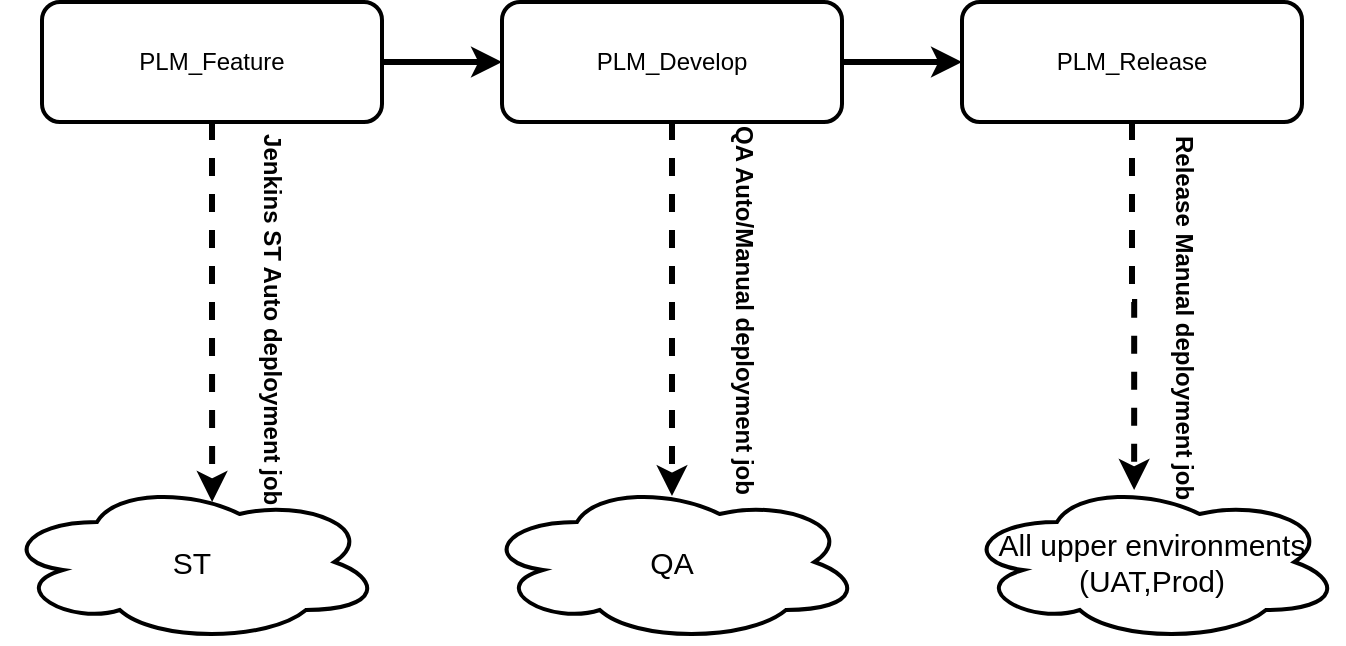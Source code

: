 <mxfile version="12.4.3" type="github" pages="1">
  <diagram id="Dgak_L7jiWaDeRtWxyvD" name="Page-1">
    <mxGraphModel dx="868" dy="450" grid="1" gridSize="10" guides="1" tooltips="1" connect="1" arrows="1" fold="1" page="1" pageScale="1" pageWidth="850" pageHeight="1100" math="0" shadow="0">
      <root>
        <mxCell id="0"/>
        <mxCell id="1" parent="0"/>
        <mxCell id="SUQ-Pz5zYZZ1wazfoTg2-6" value="" style="edgeStyle=orthogonalEdgeStyle;rounded=0;orthogonalLoop=1;jettySize=auto;html=1;strokeWidth=3;" edge="1" parent="1" source="SUQ-Pz5zYZZ1wazfoTg2-1" target="SUQ-Pz5zYZZ1wazfoTg2-3">
          <mxGeometry relative="1" as="geometry"/>
        </mxCell>
        <mxCell id="SUQ-Pz5zYZZ1wazfoTg2-19" style="edgeStyle=orthogonalEdgeStyle;rounded=0;orthogonalLoop=1;jettySize=auto;html=1;entryX=0.553;entryY=0.125;entryDx=0;entryDy=0;entryPerimeter=0;dashed=1;strokeWidth=3;" edge="1" parent="1" source="SUQ-Pz5zYZZ1wazfoTg2-1" target="SUQ-Pz5zYZZ1wazfoTg2-10">
          <mxGeometry relative="1" as="geometry"/>
        </mxCell>
        <mxCell id="SUQ-Pz5zYZZ1wazfoTg2-1" value="PLM_Feature" style="rounded=1;whiteSpace=wrap;html=1;strokeWidth=2;" vertex="1" parent="1">
          <mxGeometry x="90" y="70" width="170" height="60" as="geometry"/>
        </mxCell>
        <mxCell id="SUQ-Pz5zYZZ1wazfoTg2-8" value="" style="edgeStyle=orthogonalEdgeStyle;rounded=0;orthogonalLoop=1;jettySize=auto;html=1;strokeWidth=3;" edge="1" parent="1" source="SUQ-Pz5zYZZ1wazfoTg2-3" target="SUQ-Pz5zYZZ1wazfoTg2-4">
          <mxGeometry relative="1" as="geometry"/>
        </mxCell>
        <mxCell id="SUQ-Pz5zYZZ1wazfoTg2-18" style="edgeStyle=orthogonalEdgeStyle;rounded=0;orthogonalLoop=1;jettySize=auto;html=1;entryX=0.5;entryY=0.088;entryDx=0;entryDy=0;entryPerimeter=0;dashed=1;strokeWidth=3;" edge="1" parent="1" source="SUQ-Pz5zYZZ1wazfoTg2-3" target="SUQ-Pz5zYZZ1wazfoTg2-11">
          <mxGeometry relative="1" as="geometry"/>
        </mxCell>
        <mxCell id="SUQ-Pz5zYZZ1wazfoTg2-3" value="PLM_Develop" style="rounded=1;whiteSpace=wrap;html=1;strokeWidth=2;" vertex="1" parent="1">
          <mxGeometry x="320" y="70" width="170" height="60" as="geometry"/>
        </mxCell>
        <mxCell id="SUQ-Pz5zYZZ1wazfoTg2-23" style="edgeStyle=orthogonalEdgeStyle;rounded=0;orthogonalLoop=1;jettySize=auto;html=1;entryX=0.453;entryY=0.05;entryDx=0;entryDy=0;entryPerimeter=0;dashed=1;strokeWidth=3;" edge="1" parent="1" source="SUQ-Pz5zYZZ1wazfoTg2-4" target="SUQ-Pz5zYZZ1wazfoTg2-12">
          <mxGeometry relative="1" as="geometry"/>
        </mxCell>
        <mxCell id="SUQ-Pz5zYZZ1wazfoTg2-4" value="PLM_Release" style="rounded=1;whiteSpace=wrap;html=1;strokeWidth=2;" vertex="1" parent="1">
          <mxGeometry x="550" y="70" width="170" height="60" as="geometry"/>
        </mxCell>
        <mxCell id="SUQ-Pz5zYZZ1wazfoTg2-10" value="&lt;font style=&quot;font-size: 15px&quot;&gt;ST&lt;/font&gt;" style="ellipse;shape=cloud;whiteSpace=wrap;html=1;strokeWidth=2;" vertex="1" parent="1">
          <mxGeometry x="70" y="310" width="190" height="80" as="geometry"/>
        </mxCell>
        <mxCell id="SUQ-Pz5zYZZ1wazfoTg2-11" value="&lt;font style=&quot;font-size: 15px&quot;&gt;QA&lt;/font&gt;" style="ellipse;shape=cloud;whiteSpace=wrap;html=1;strokeWidth=2;" vertex="1" parent="1">
          <mxGeometry x="310" y="310" width="190" height="80" as="geometry"/>
        </mxCell>
        <mxCell id="SUQ-Pz5zYZZ1wazfoTg2-12" value="&lt;font style=&quot;font-size: 15px&quot;&gt;All upper environments (UAT,Prod)&lt;/font&gt;" style="ellipse;shape=cloud;whiteSpace=wrap;html=1;strokeWidth=2;" vertex="1" parent="1">
          <mxGeometry x="550" y="310" width="190" height="80" as="geometry"/>
        </mxCell>
        <mxCell id="SUQ-Pz5zYZZ1wazfoTg2-20" value="&lt;b&gt;Jenkins ST Auto deployment job&amp;nbsp;&lt;/b&gt;" style="text;html=1;align=center;verticalAlign=middle;resizable=0;points=[];;autosize=1;rotation=90;" vertex="1" parent="1">
          <mxGeometry x="105" y="220" width="200" height="20" as="geometry"/>
        </mxCell>
        <mxCell id="SUQ-Pz5zYZZ1wazfoTg2-24" value="&lt;b&gt;QA Auto/Manual deployment job&lt;/b&gt;" style="text;html=1;rotation=90;" vertex="1" parent="1">
          <mxGeometry x="340" y="215" width="200" height="30" as="geometry"/>
        </mxCell>
        <mxCell id="SUQ-Pz5zYZZ1wazfoTg2-25" value="&lt;b&gt;Release Manual deployment job&lt;/b&gt;" style="text;html=1;rotation=90;" vertex="1" parent="1">
          <mxGeometry x="560" y="220" width="200" height="30" as="geometry"/>
        </mxCell>
      </root>
    </mxGraphModel>
  </diagram>
</mxfile>

